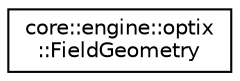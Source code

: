 digraph "Graphical Class Hierarchy"
{
 // LATEX_PDF_SIZE
  edge [fontname="Helvetica",fontsize="10",labelfontname="Helvetica",labelfontsize="10"];
  node [fontname="Helvetica",fontsize="10",shape=record];
  rankdir="LR";
  Node0 [label="core::engine::optix\l::FieldGeometry",height=0.2,width=0.4,color="black", fillcolor="white", style="filled",URL="$df/d4b/structcore_1_1engine_1_1optix_1_1FieldGeometry.html",tooltip=" "];
}
